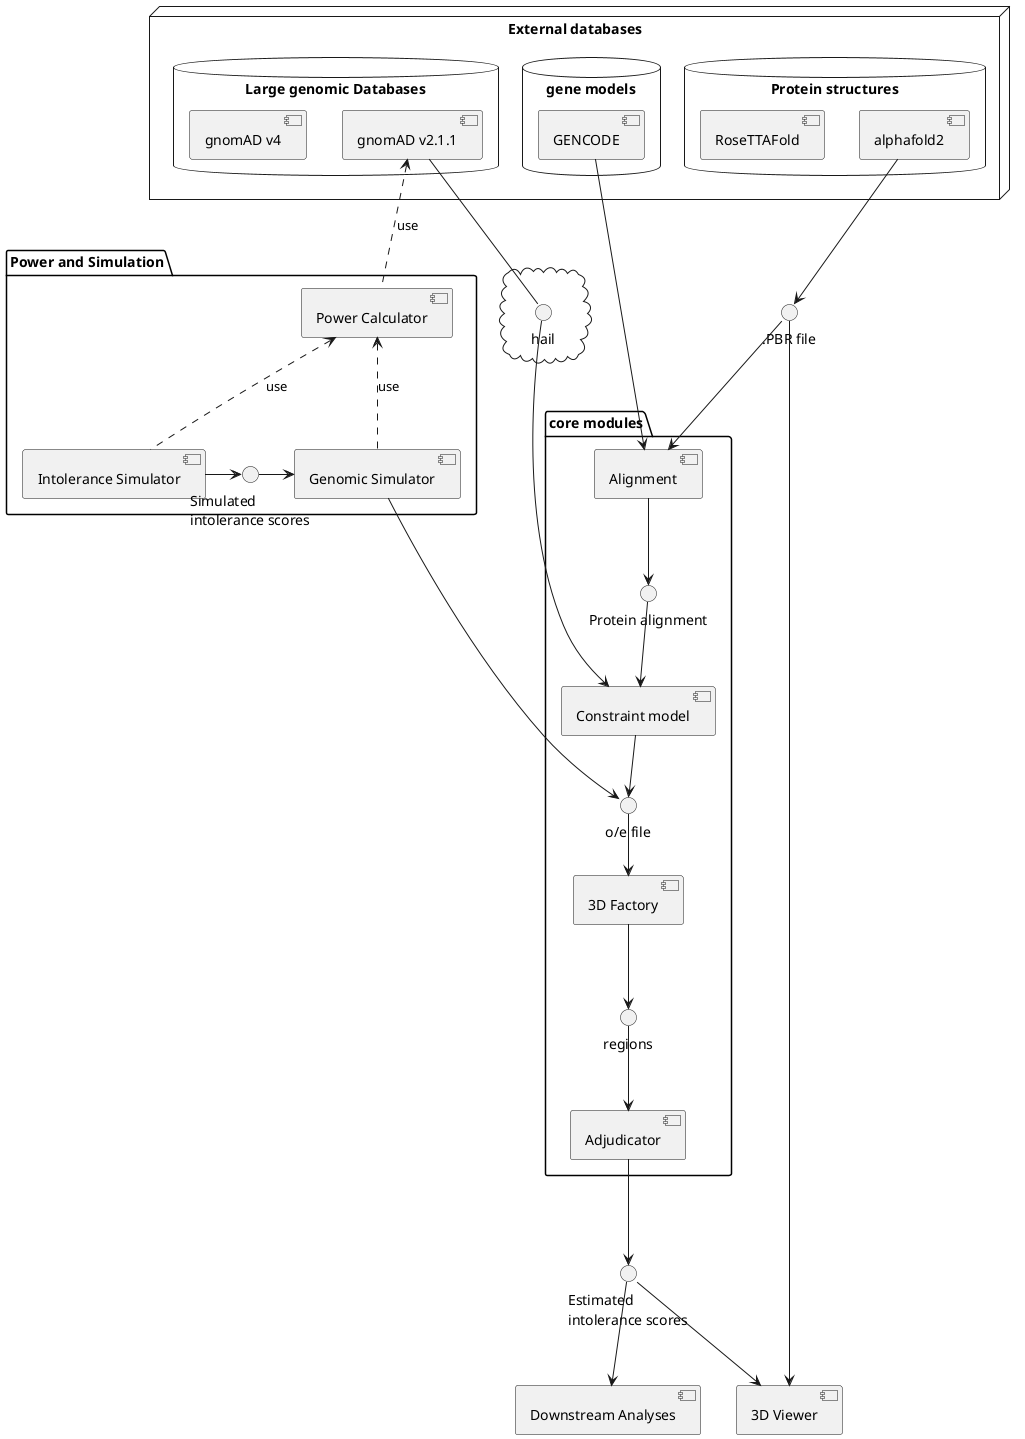@startuml softarchitect

node "External databases" {
    database "Large genomic Databases" {
        [gnomAD v2.1.1] as gnomad2
        [gnomAD v4]
    }

    database "gene models" {
        [GENCODE] as gencode
    }
    database "Protein structures" {
        [alphafold2] as Caf
        [RoseTTAFold]
    }

}


package "core modules" {
    [Alignment] as CAlign
    [Constraint model] as Coemod
    [3D Factory] as Cgenerator
    [Adjudicator] as Cadju
    () "Protein alignment" as Ialign
    () "o/e file" as Ioefile
    () "regions" as Iregions
}

package "Power and Simulation" {
    [Intolerance Simulator] as Cintsim
    [Genomic Simulator] as Coesim
    [Power Calculator] as Cpower
    () "Simulated\nintolerance scores" as Isimintol
    Cintsim -> Isimintol
Isimintol -> Coesim
}

cloud  {
    () "hail" as Ihail
}

gnomad2 -- Ihail
Ihail --> Coemod

() ".PBR file" as Ipbr
Caf --> Ipbr
Ipbr --> CAlign

gencode --> CAlign


CAlign --> Ialign
Ialign --> Coemod
'gnomad2 -- Coemod


Coemod --> Ioefile
Ioefile --> Cgenerator

Cgenerator --> Iregions
Iregions --> Cadju

() "Estimated\nintolerance scores" as Imetric
[3D Viewer] as Cview
[Downstream Analyses] as Cscience

Cadju --> Imetric
Imetric --> Cview
Ipbr --> Cview
Imetric --> Cscience

Coesim -> Ioefile
Coesim .u.> Cpower : use
gnomad2 <..  Cpower : use
Cintsim .u.> Cpower :use



@enduml